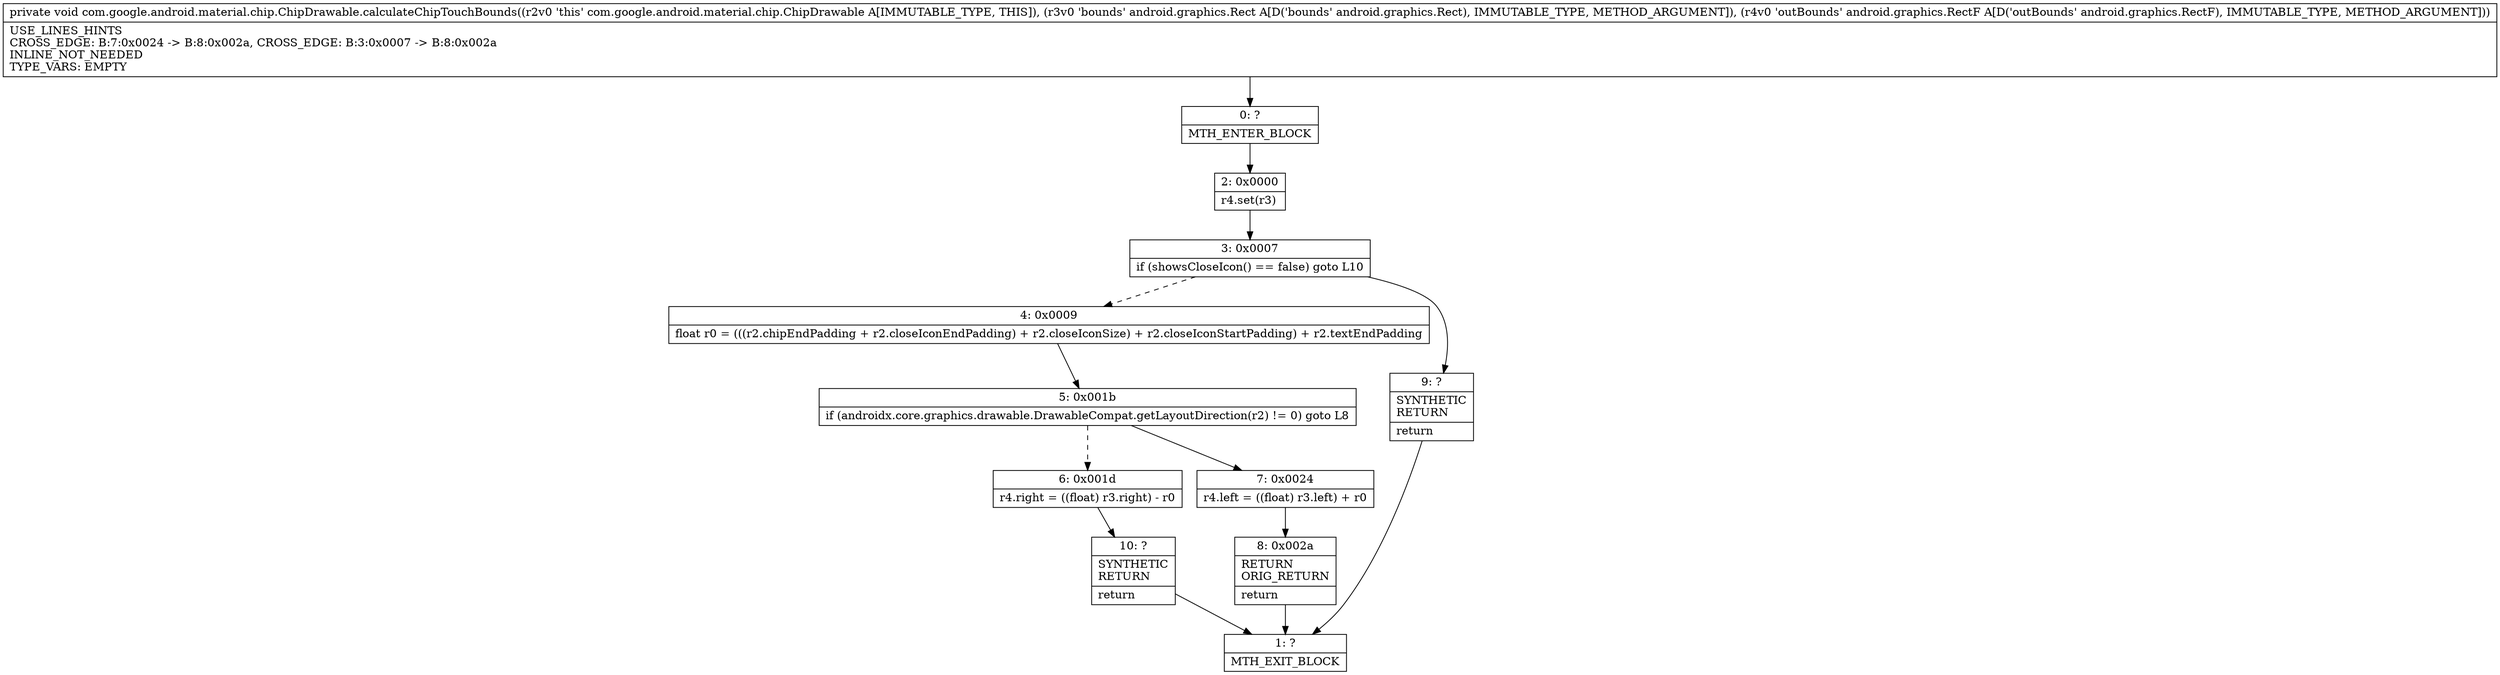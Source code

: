 digraph "CFG forcom.google.android.material.chip.ChipDrawable.calculateChipTouchBounds(Landroid\/graphics\/Rect;Landroid\/graphics\/RectF;)V" {
Node_0 [shape=record,label="{0\:\ ?|MTH_ENTER_BLOCK\l}"];
Node_2 [shape=record,label="{2\:\ 0x0000|r4.set(r3)\l}"];
Node_3 [shape=record,label="{3\:\ 0x0007|if (showsCloseIcon() == false) goto L10\l}"];
Node_4 [shape=record,label="{4\:\ 0x0009|float r0 = (((r2.chipEndPadding + r2.closeIconEndPadding) + r2.closeIconSize) + r2.closeIconStartPadding) + r2.textEndPadding\l}"];
Node_5 [shape=record,label="{5\:\ 0x001b|if (androidx.core.graphics.drawable.DrawableCompat.getLayoutDirection(r2) != 0) goto L8\l}"];
Node_6 [shape=record,label="{6\:\ 0x001d|r4.right = ((float) r3.right) \- r0\l}"];
Node_10 [shape=record,label="{10\:\ ?|SYNTHETIC\lRETURN\l|return\l}"];
Node_1 [shape=record,label="{1\:\ ?|MTH_EXIT_BLOCK\l}"];
Node_7 [shape=record,label="{7\:\ 0x0024|r4.left = ((float) r3.left) + r0\l}"];
Node_8 [shape=record,label="{8\:\ 0x002a|RETURN\lORIG_RETURN\l|return\l}"];
Node_9 [shape=record,label="{9\:\ ?|SYNTHETIC\lRETURN\l|return\l}"];
MethodNode[shape=record,label="{private void com.google.android.material.chip.ChipDrawable.calculateChipTouchBounds((r2v0 'this' com.google.android.material.chip.ChipDrawable A[IMMUTABLE_TYPE, THIS]), (r3v0 'bounds' android.graphics.Rect A[D('bounds' android.graphics.Rect), IMMUTABLE_TYPE, METHOD_ARGUMENT]), (r4v0 'outBounds' android.graphics.RectF A[D('outBounds' android.graphics.RectF), IMMUTABLE_TYPE, METHOD_ARGUMENT]))  | USE_LINES_HINTS\lCROSS_EDGE: B:7:0x0024 \-\> B:8:0x002a, CROSS_EDGE: B:3:0x0007 \-\> B:8:0x002a\lINLINE_NOT_NEEDED\lTYPE_VARS: EMPTY\l}"];
MethodNode -> Node_0;Node_0 -> Node_2;
Node_2 -> Node_3;
Node_3 -> Node_4[style=dashed];
Node_3 -> Node_9;
Node_4 -> Node_5;
Node_5 -> Node_6[style=dashed];
Node_5 -> Node_7;
Node_6 -> Node_10;
Node_10 -> Node_1;
Node_7 -> Node_8;
Node_8 -> Node_1;
Node_9 -> Node_1;
}

